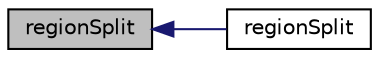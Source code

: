 digraph "regionSplit"
{
  bgcolor="transparent";
  edge [fontname="Helvetica",fontsize="10",labelfontname="Helvetica",labelfontsize="10"];
  node [fontname="Helvetica",fontsize="10",shape=record];
  rankdir="LR";
  Node1 [label="regionSplit",height=0.2,width=0.4,color="black", fillcolor="grey75", style="filled", fontcolor="black"];
  Node1 -> Node2 [dir="back",color="midnightblue",fontsize="10",style="solid",fontname="Helvetica"];
  Node2 [label="regionSplit",height=0.2,width=0.4,color="black",URL="$a02197.html#ac2d0a83747e4d3ba7d39c076013e5eda",tooltip="Construct from mesh and whether face is blocked. "];
}
